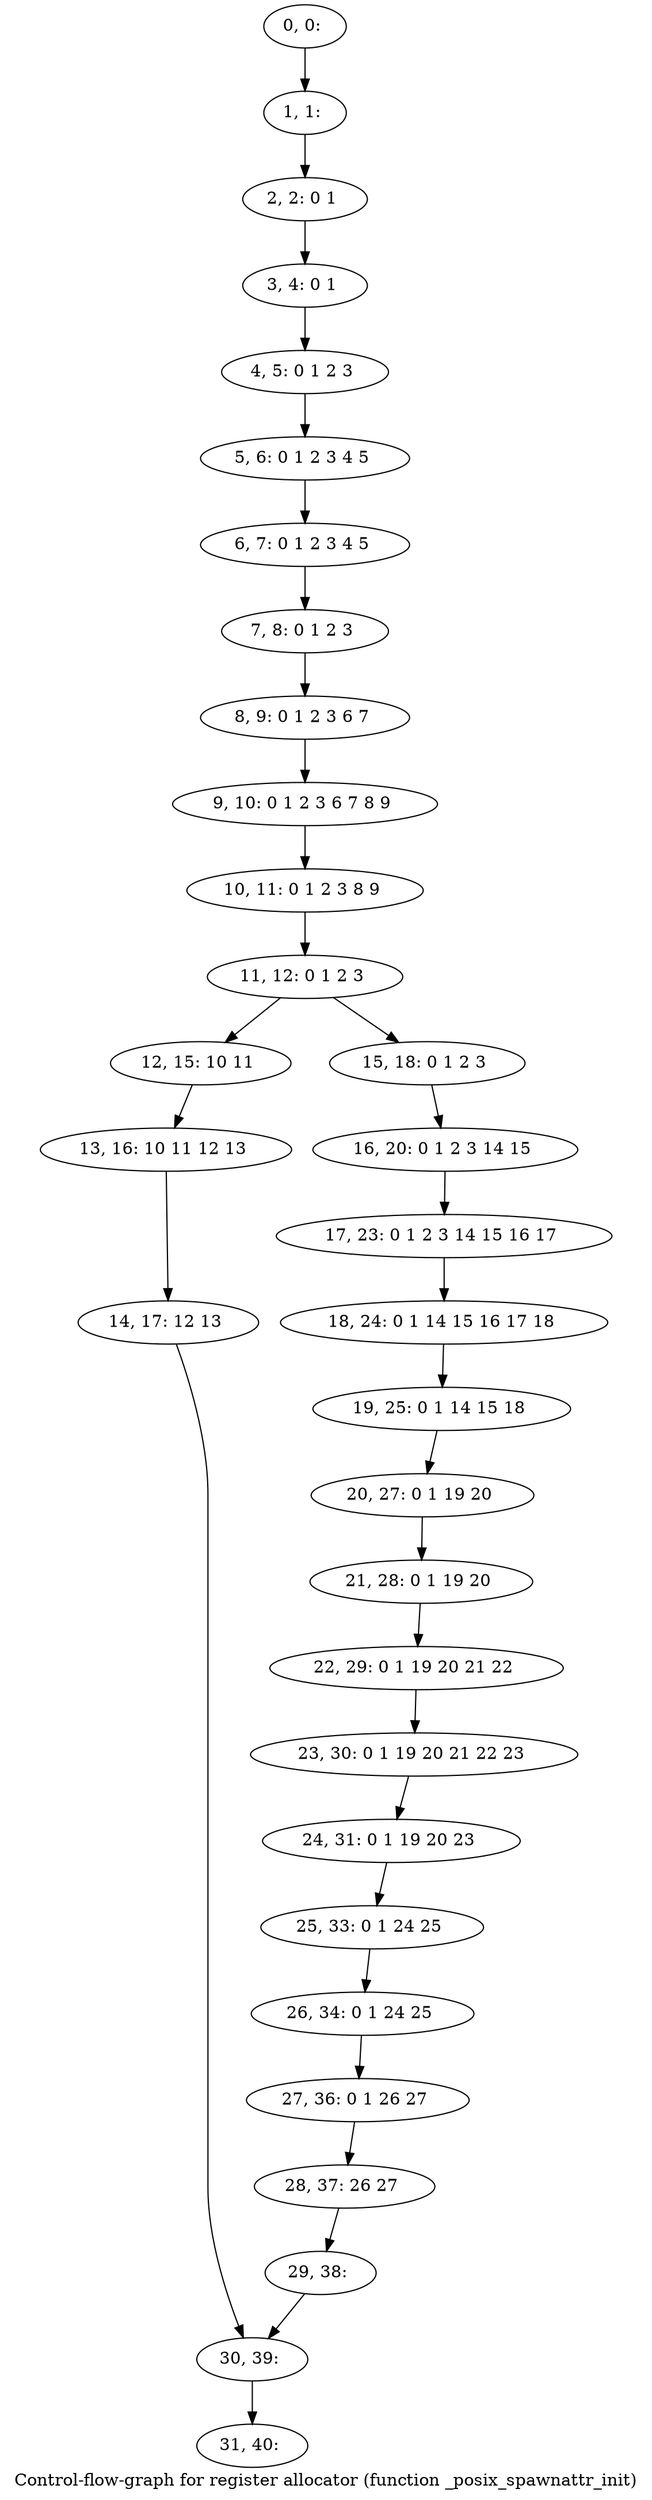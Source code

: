digraph G {
graph [label="Control-flow-graph for register allocator (function _posix_spawnattr_init)"]
0[label="0, 0: "];
1[label="1, 1: "];
2[label="2, 2: 0 1 "];
3[label="3, 4: 0 1 "];
4[label="4, 5: 0 1 2 3 "];
5[label="5, 6: 0 1 2 3 4 5 "];
6[label="6, 7: 0 1 2 3 4 5 "];
7[label="7, 8: 0 1 2 3 "];
8[label="8, 9: 0 1 2 3 6 7 "];
9[label="9, 10: 0 1 2 3 6 7 8 9 "];
10[label="10, 11: 0 1 2 3 8 9 "];
11[label="11, 12: 0 1 2 3 "];
12[label="12, 15: 10 11 "];
13[label="13, 16: 10 11 12 13 "];
14[label="14, 17: 12 13 "];
15[label="15, 18: 0 1 2 3 "];
16[label="16, 20: 0 1 2 3 14 15 "];
17[label="17, 23: 0 1 2 3 14 15 16 17 "];
18[label="18, 24: 0 1 14 15 16 17 18 "];
19[label="19, 25: 0 1 14 15 18 "];
20[label="20, 27: 0 1 19 20 "];
21[label="21, 28: 0 1 19 20 "];
22[label="22, 29: 0 1 19 20 21 22 "];
23[label="23, 30: 0 1 19 20 21 22 23 "];
24[label="24, 31: 0 1 19 20 23 "];
25[label="25, 33: 0 1 24 25 "];
26[label="26, 34: 0 1 24 25 "];
27[label="27, 36: 0 1 26 27 "];
28[label="28, 37: 26 27 "];
29[label="29, 38: "];
30[label="30, 39: "];
31[label="31, 40: "];
0->1 ;
1->2 ;
2->3 ;
3->4 ;
4->5 ;
5->6 ;
6->7 ;
7->8 ;
8->9 ;
9->10 ;
10->11 ;
11->12 ;
11->15 ;
12->13 ;
13->14 ;
14->30 ;
15->16 ;
16->17 ;
17->18 ;
18->19 ;
19->20 ;
20->21 ;
21->22 ;
22->23 ;
23->24 ;
24->25 ;
25->26 ;
26->27 ;
27->28 ;
28->29 ;
29->30 ;
30->31 ;
}
